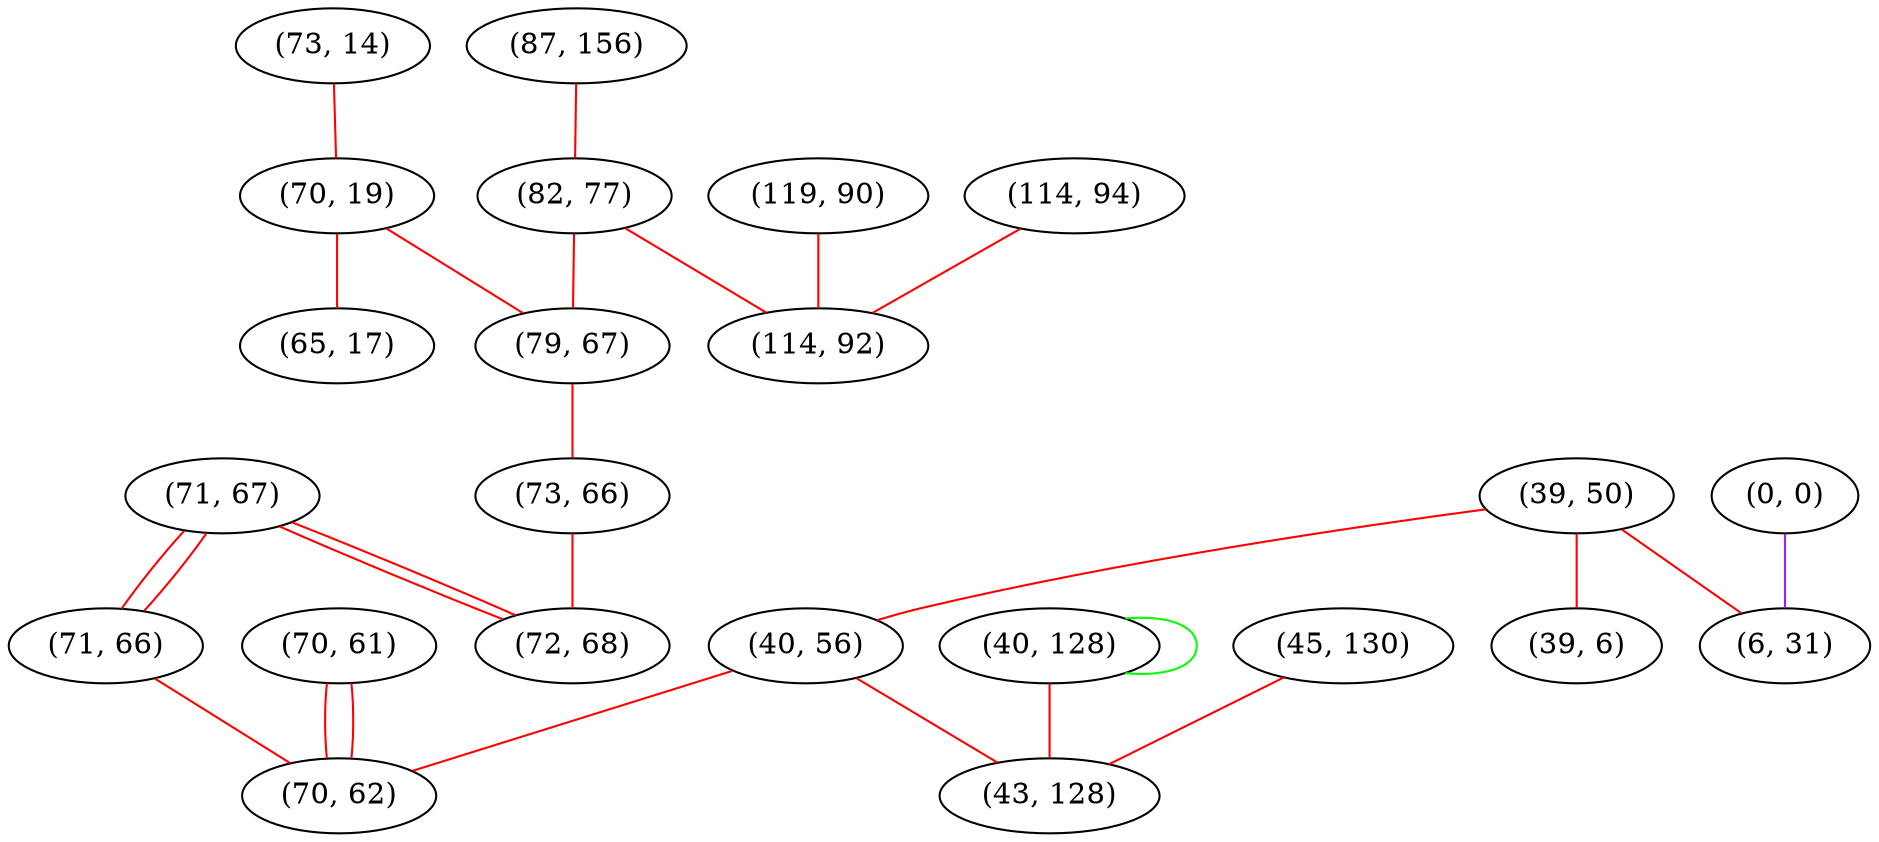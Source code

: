 graph "" {
"(71, 67)";
"(73, 14)";
"(39, 50)";
"(71, 66)";
"(70, 19)";
"(40, 56)";
"(87, 156)";
"(40, 128)";
"(119, 90)";
"(114, 94)";
"(82, 77)";
"(0, 0)";
"(70, 61)";
"(79, 67)";
"(39, 6)";
"(65, 17)";
"(45, 130)";
"(73, 66)";
"(6, 31)";
"(70, 62)";
"(43, 128)";
"(114, 92)";
"(72, 68)";
"(71, 67)" -- "(71, 66)"  [color=red, key=0, weight=1];
"(71, 67)" -- "(71, 66)"  [color=red, key=1, weight=1];
"(71, 67)" -- "(72, 68)"  [color=red, key=0, weight=1];
"(71, 67)" -- "(72, 68)"  [color=red, key=1, weight=1];
"(73, 14)" -- "(70, 19)"  [color=red, key=0, weight=1];
"(39, 50)" -- "(39, 6)"  [color=red, key=0, weight=1];
"(39, 50)" -- "(40, 56)"  [color=red, key=0, weight=1];
"(39, 50)" -- "(6, 31)"  [color=red, key=0, weight=1];
"(71, 66)" -- "(70, 62)"  [color=red, key=0, weight=1];
"(70, 19)" -- "(79, 67)"  [color=red, key=0, weight=1];
"(70, 19)" -- "(65, 17)"  [color=red, key=0, weight=1];
"(40, 56)" -- "(43, 128)"  [color=red, key=0, weight=1];
"(40, 56)" -- "(70, 62)"  [color=red, key=0, weight=1];
"(87, 156)" -- "(82, 77)"  [color=red, key=0, weight=1];
"(40, 128)" -- "(43, 128)"  [color=red, key=0, weight=1];
"(40, 128)" -- "(40, 128)"  [color=green, key=0, weight=2];
"(119, 90)" -- "(114, 92)"  [color=red, key=0, weight=1];
"(114, 94)" -- "(114, 92)"  [color=red, key=0, weight=1];
"(82, 77)" -- "(79, 67)"  [color=red, key=0, weight=1];
"(82, 77)" -- "(114, 92)"  [color=red, key=0, weight=1];
"(0, 0)" -- "(6, 31)"  [color=purple, key=0, weight=4];
"(70, 61)" -- "(70, 62)"  [color=red, key=0, weight=1];
"(70, 61)" -- "(70, 62)"  [color=red, key=1, weight=1];
"(79, 67)" -- "(73, 66)"  [color=red, key=0, weight=1];
"(45, 130)" -- "(43, 128)"  [color=red, key=0, weight=1];
"(73, 66)" -- "(72, 68)"  [color=red, key=0, weight=1];
}
